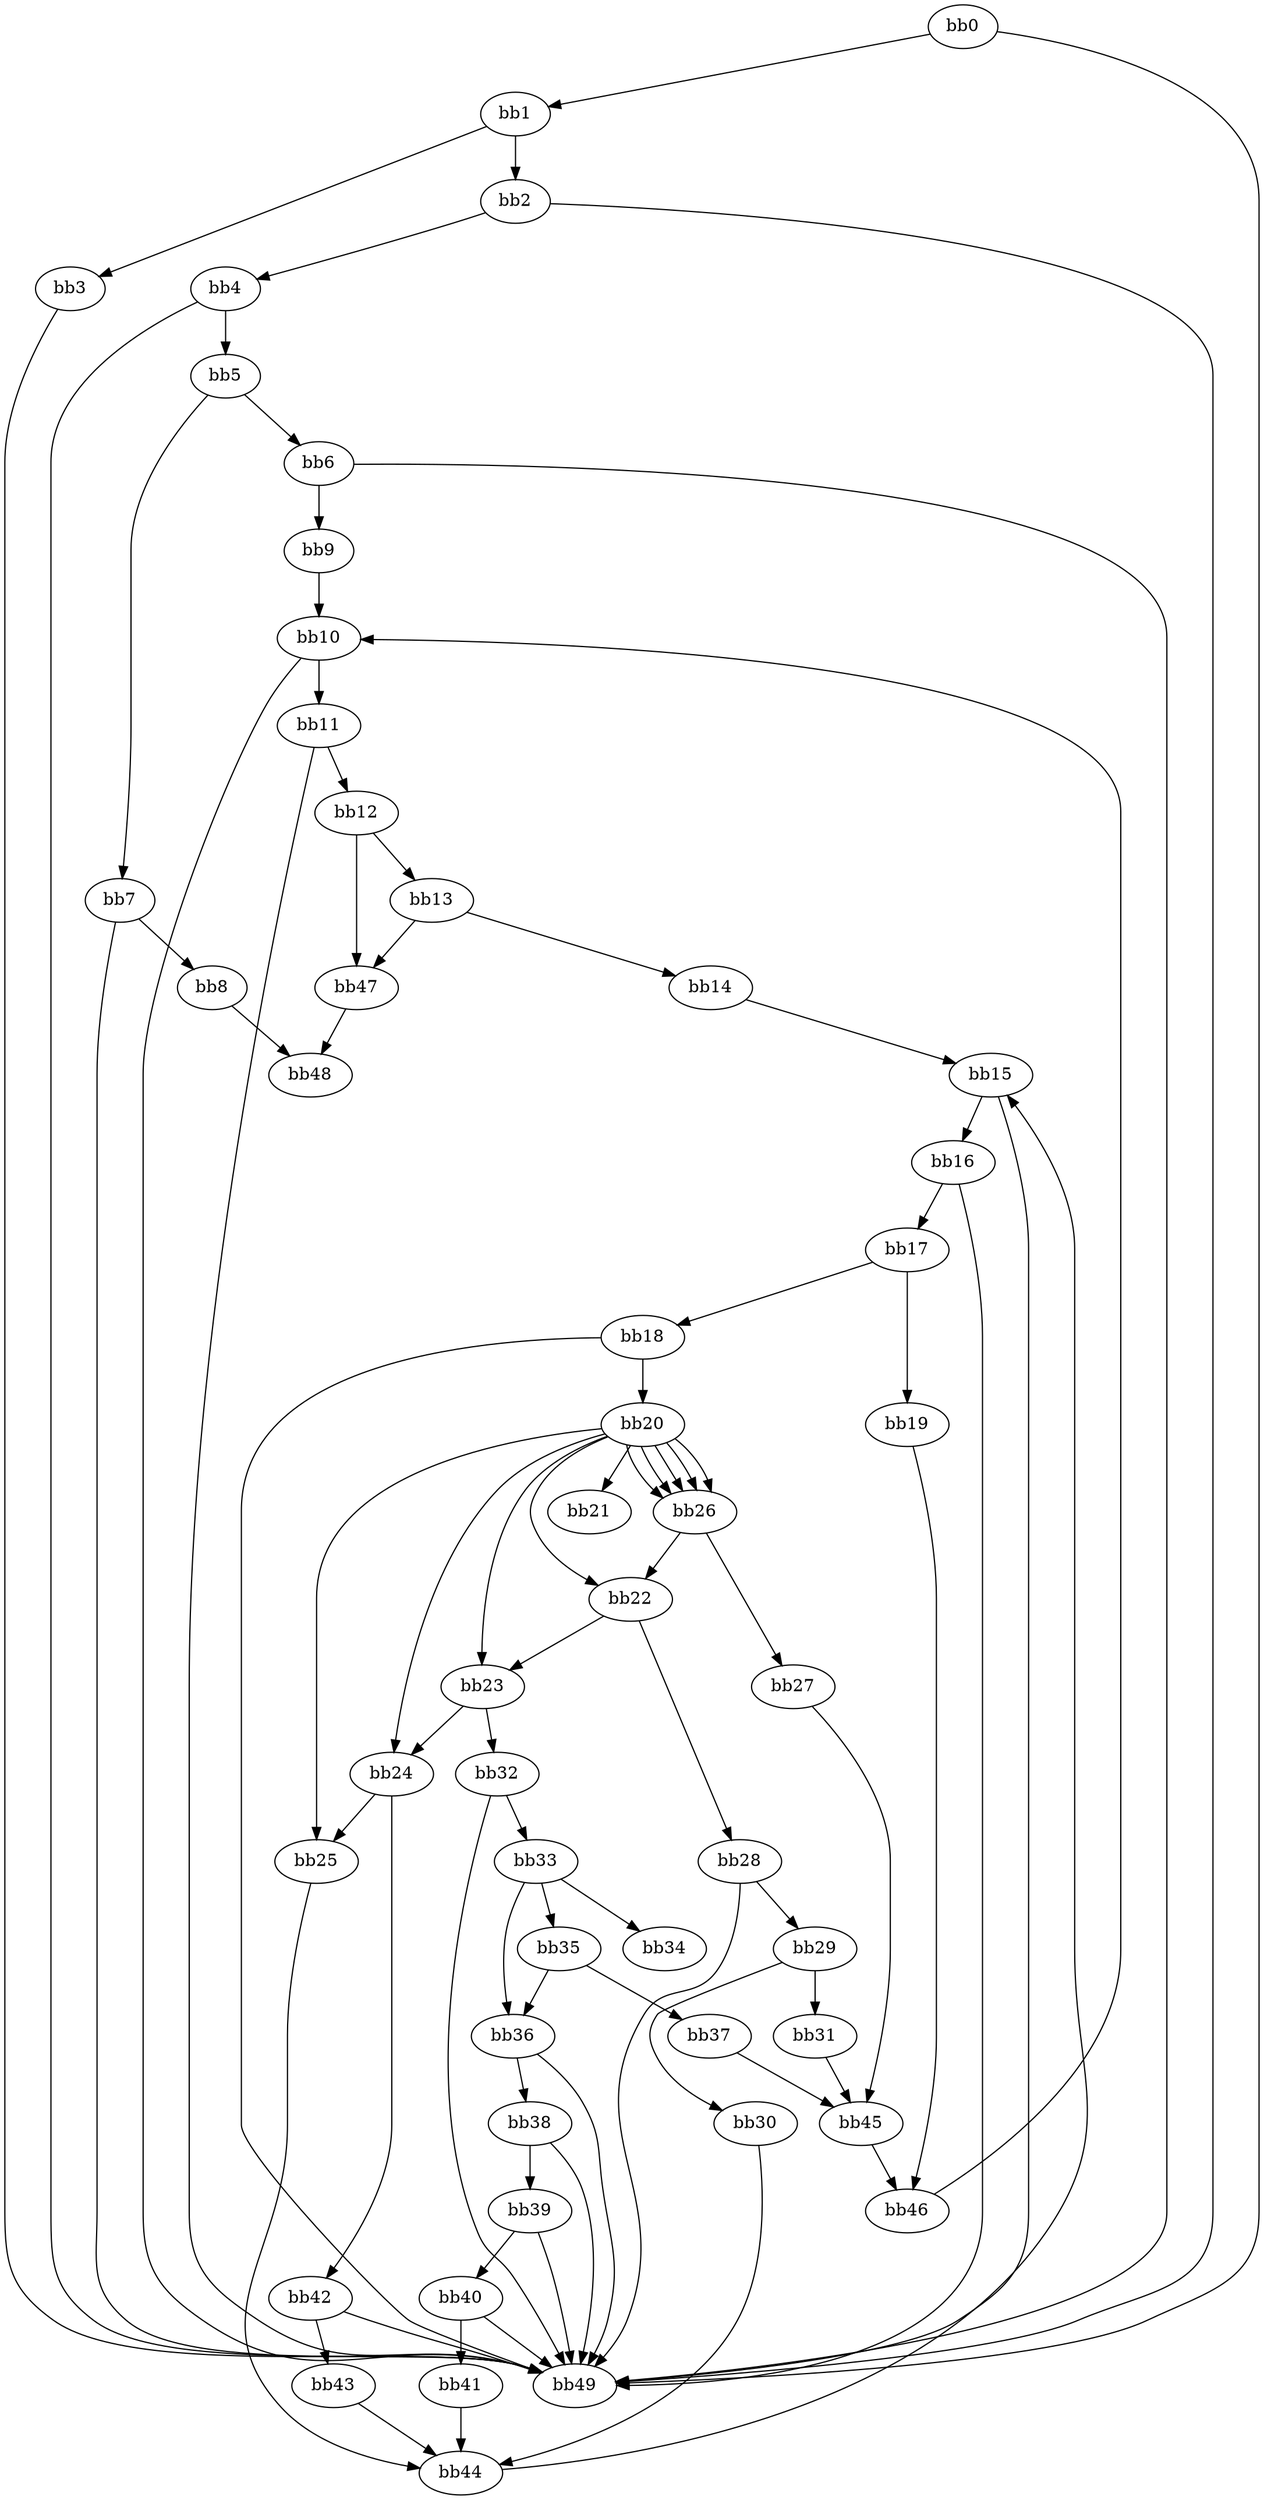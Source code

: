 digraph {
    0 [ label = "bb0\l" ]
    1 [ label = "bb1\l" ]
    2 [ label = "bb2\l" ]
    3 [ label = "bb3\l" ]
    4 [ label = "bb4\l" ]
    5 [ label = "bb5\l" ]
    6 [ label = "bb6\l" ]
    7 [ label = "bb7\l" ]
    8 [ label = "bb8\l" ]
    9 [ label = "bb9\l" ]
    10 [ label = "bb10\l" ]
    11 [ label = "bb11\l" ]
    12 [ label = "bb12\l" ]
    13 [ label = "bb13\l" ]
    14 [ label = "bb14\l" ]
    15 [ label = "bb15\l" ]
    16 [ label = "bb16\l" ]
    17 [ label = "bb17\l" ]
    18 [ label = "bb18\l" ]
    19 [ label = "bb19\l" ]
    20 [ label = "bb20\l" ]
    21 [ label = "bb21\l" ]
    22 [ label = "bb22\l" ]
    23 [ label = "bb23\l" ]
    24 [ label = "bb24\l" ]
    25 [ label = "bb25\l" ]
    26 [ label = "bb26\l" ]
    27 [ label = "bb27\l" ]
    28 [ label = "bb28\l" ]
    29 [ label = "bb29\l" ]
    30 [ label = "bb30\l" ]
    31 [ label = "bb31\l" ]
    32 [ label = "bb32\l" ]
    33 [ label = "bb33\l" ]
    34 [ label = "bb34\l" ]
    35 [ label = "bb35\l" ]
    36 [ label = "bb36\l" ]
    37 [ label = "bb37\l" ]
    38 [ label = "bb38\l" ]
    39 [ label = "bb39\l" ]
    40 [ label = "bb40\l" ]
    41 [ label = "bb41\l" ]
    42 [ label = "bb42\l" ]
    43 [ label = "bb43\l" ]
    44 [ label = "bb44\l" ]
    45 [ label = "bb45\l" ]
    46 [ label = "bb46\l" ]
    47 [ label = "bb47\l" ]
    48 [ label = "bb48\l" ]
    49 [ label = "bb49\l" ]
    0 -> 1 [ ]
    0 -> 49 [ ]
    1 -> 2 [ ]
    1 -> 3 [ ]
    2 -> 4 [ ]
    2 -> 49 [ ]
    3 -> 49 [ ]
    4 -> 5 [ ]
    4 -> 49 [ ]
    5 -> 6 [ ]
    5 -> 7 [ ]
    6 -> 9 [ ]
    6 -> 49 [ ]
    7 -> 8 [ ]
    7 -> 49 [ ]
    8 -> 48 [ ]
    9 -> 10 [ ]
    10 -> 11 [ ]
    10 -> 49 [ ]
    11 -> 12 [ ]
    11 -> 49 [ ]
    12 -> 13 [ ]
    12 -> 47 [ ]
    13 -> 14 [ ]
    13 -> 47 [ ]
    14 -> 15 [ ]
    15 -> 16 [ ]
    15 -> 49 [ ]
    16 -> 17 [ ]
    16 -> 49 [ ]
    17 -> 18 [ ]
    17 -> 19 [ ]
    18 -> 20 [ ]
    18 -> 49 [ ]
    19 -> 46 [ ]
    20 -> 21 [ ]
    20 -> 22 [ ]
    20 -> 23 [ ]
    20 -> 24 [ ]
    20 -> 25 [ ]
    20 -> 26 [ ]
    20 -> 26 [ ]
    20 -> 26 [ ]
    20 -> 26 [ ]
    20 -> 26 [ ]
    22 -> 23 [ ]
    22 -> 28 [ ]
    23 -> 24 [ ]
    23 -> 32 [ ]
    24 -> 25 [ ]
    24 -> 42 [ ]
    25 -> 44 [ ]
    26 -> 22 [ ]
    26 -> 27 [ ]
    27 -> 45 [ ]
    28 -> 29 [ ]
    28 -> 49 [ ]
    29 -> 30 [ ]
    29 -> 31 [ ]
    30 -> 44 [ ]
    31 -> 45 [ ]
    32 -> 33 [ ]
    32 -> 49 [ ]
    33 -> 34 [ ]
    33 -> 35 [ ]
    33 -> 36 [ ]
    35 -> 36 [ ]
    35 -> 37 [ ]
    36 -> 38 [ ]
    36 -> 49 [ ]
    37 -> 45 [ ]
    38 -> 39 [ ]
    38 -> 49 [ ]
    39 -> 40 [ ]
    39 -> 49 [ ]
    40 -> 41 [ ]
    40 -> 49 [ ]
    41 -> 44 [ ]
    42 -> 43 [ ]
    42 -> 49 [ ]
    43 -> 44 [ ]
    44 -> 15 [ ]
    45 -> 46 [ ]
    46 -> 10 [ ]
    47 -> 48 [ ]
}


